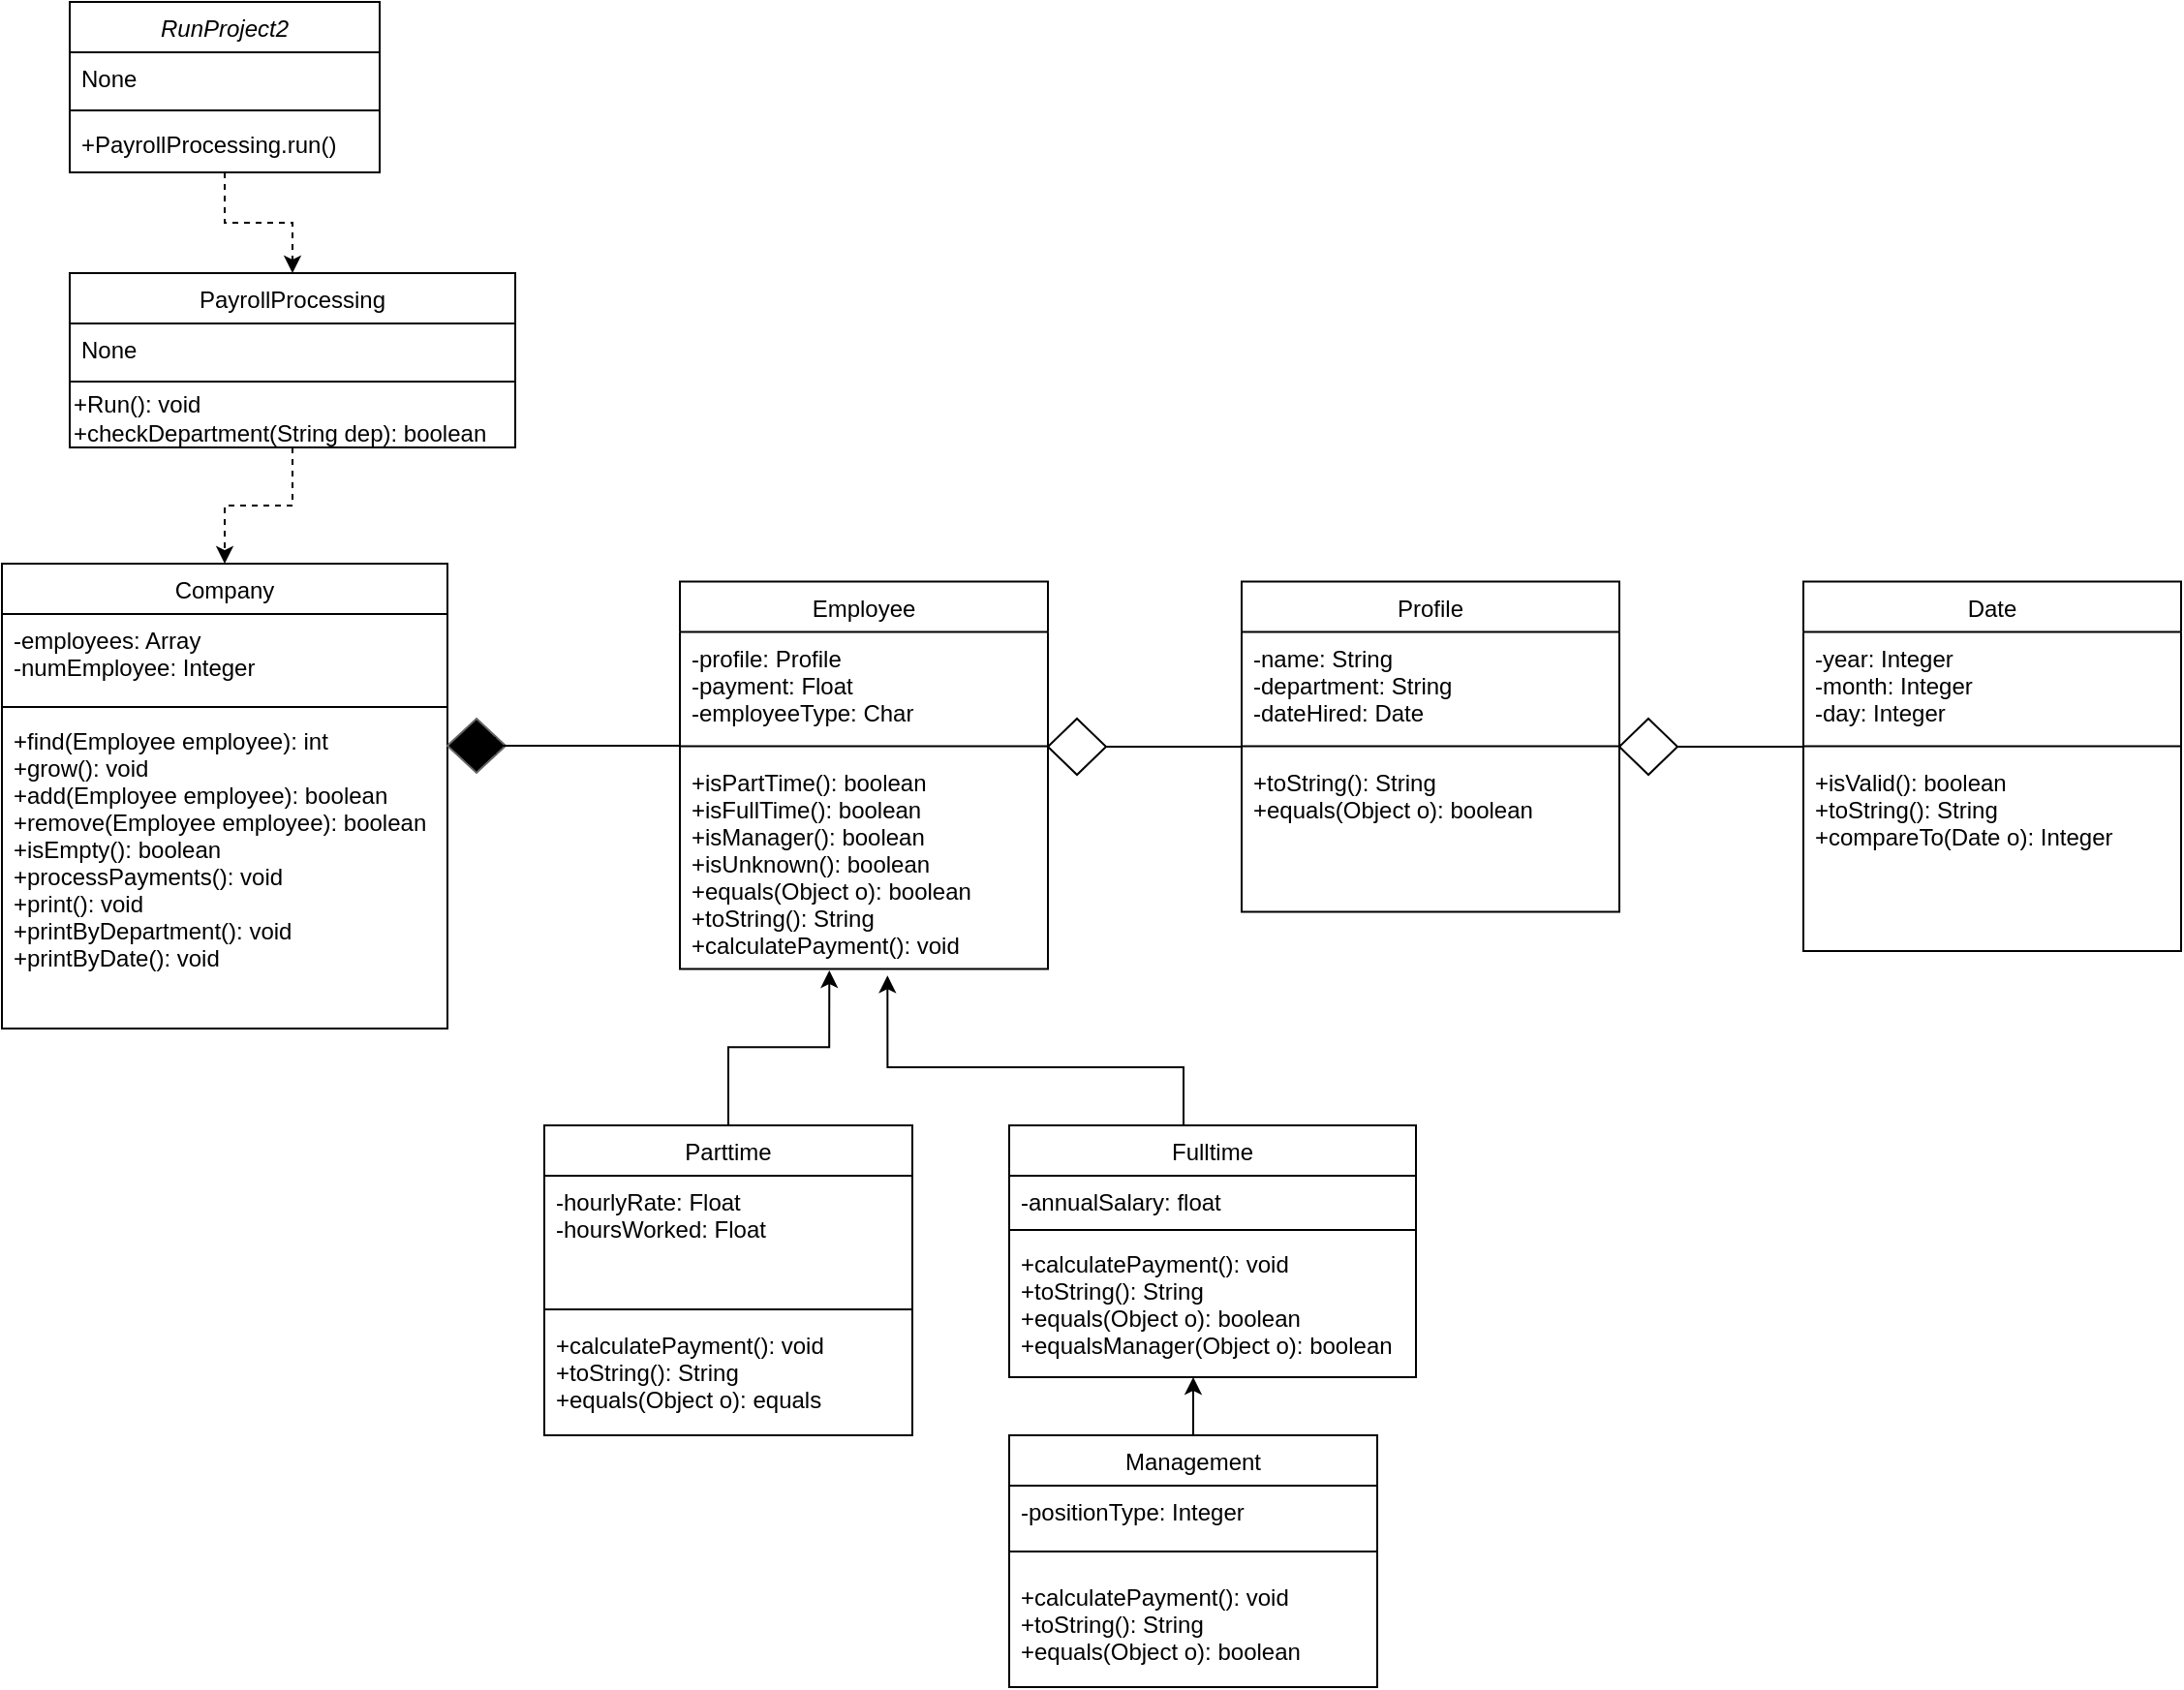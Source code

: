 <mxfile version="14.4.2" type="device"><diagram id="C5RBs43oDa-KdzZeNtuy" name="Page-1"><mxGraphModel dx="644" dy="685" grid="1" gridSize="10" guides="1" tooltips="1" connect="1" arrows="1" fold="1" page="1" pageScale="1" pageWidth="827" pageHeight="1169" math="0" shadow="0"><root><mxCell id="WIyWlLk6GJQsqaUBKTNV-0"/><mxCell id="WIyWlLk6GJQsqaUBKTNV-1" parent="WIyWlLk6GJQsqaUBKTNV-0"/><mxCell id="HfLVBWk7cFYxpYuIdrru-0" style="edgeStyle=orthogonalEdgeStyle;rounded=0;orthogonalLoop=1;jettySize=auto;html=1;exitX=0.5;exitY=1;exitDx=0;exitDy=0;entryX=0.5;entryY=0;entryDx=0;entryDy=0;jumpStyle=none;sourcePerimeterSpacing=0;dashed=1;" parent="WIyWlLk6GJQsqaUBKTNV-1" source="zkfFHV4jXpPFQw0GAbJ--0" target="zkfFHV4jXpPFQw0GAbJ--6" edge="1"><mxGeometry relative="1" as="geometry"/></mxCell><mxCell id="zkfFHV4jXpPFQw0GAbJ--0" value="RunProject2" style="swimlane;fontStyle=2;align=center;verticalAlign=top;childLayout=stackLayout;horizontal=1;startSize=26;horizontalStack=0;resizeParent=1;resizeLast=0;collapsible=1;marginBottom=0;rounded=0;shadow=0;strokeWidth=1;" parent="WIyWlLk6GJQsqaUBKTNV-1" vertex="1"><mxGeometry x="75" y="170" width="160" height="88" as="geometry"><mxRectangle x="230" y="140" width="160" height="26" as="alternateBounds"/></mxGeometry></mxCell><mxCell id="zkfFHV4jXpPFQw0GAbJ--1" value="None" style="text;align=left;verticalAlign=top;spacingLeft=4;spacingRight=4;overflow=hidden;rotatable=0;points=[[0,0.5],[1,0.5]];portConstraint=eastwest;" parent="zkfFHV4jXpPFQw0GAbJ--0" vertex="1"><mxGeometry y="26" width="160" height="26" as="geometry"/></mxCell><mxCell id="zkfFHV4jXpPFQw0GAbJ--4" value="" style="line;html=1;strokeWidth=1;align=left;verticalAlign=middle;spacingTop=-1;spacingLeft=3;spacingRight=3;rotatable=0;labelPosition=right;points=[];portConstraint=eastwest;" parent="zkfFHV4jXpPFQw0GAbJ--0" vertex="1"><mxGeometry y="52" width="160" height="8" as="geometry"/></mxCell><mxCell id="zkfFHV4jXpPFQw0GAbJ--5" value="+PayrollProcessing.run()" style="text;align=left;verticalAlign=top;spacingLeft=4;spacingRight=4;overflow=hidden;rotatable=0;points=[[0,0.5],[1,0.5]];portConstraint=eastwest;" parent="zkfFHV4jXpPFQw0GAbJ--0" vertex="1"><mxGeometry y="60" width="160" height="26" as="geometry"/></mxCell><mxCell id="HfLVBWk7cFYxpYuIdrru-2" style="edgeStyle=orthogonalEdgeStyle;rounded=0;jumpStyle=none;orthogonalLoop=1;jettySize=auto;html=1;exitX=0.5;exitY=1;exitDx=0;exitDy=0;entryX=0.5;entryY=0;entryDx=0;entryDy=0;dashed=1;sourcePerimeterSpacing=0;strokeColor=#000000;" parent="WIyWlLk6GJQsqaUBKTNV-1" source="zkfFHV4jXpPFQw0GAbJ--6" target="zkfFHV4jXpPFQw0GAbJ--13" edge="1"><mxGeometry relative="1" as="geometry"/></mxCell><mxCell id="zkfFHV4jXpPFQw0GAbJ--6" value="PayrollProcessing" style="swimlane;fontStyle=0;align=center;verticalAlign=top;childLayout=stackLayout;horizontal=1;startSize=26;horizontalStack=0;resizeParent=1;resizeLast=0;collapsible=1;marginBottom=0;rounded=0;shadow=0;strokeWidth=1;" parent="WIyWlLk6GJQsqaUBKTNV-1" vertex="1"><mxGeometry x="75" y="310" width="230" height="90" as="geometry"><mxRectangle x="130" y="380" width="160" height="26" as="alternateBounds"/></mxGeometry></mxCell><mxCell id="zkfFHV4jXpPFQw0GAbJ--7" value="None" style="text;align=left;verticalAlign=top;spacingLeft=4;spacingRight=4;overflow=hidden;rotatable=0;points=[[0,0.5],[1,0.5]];portConstraint=eastwest;" parent="zkfFHV4jXpPFQw0GAbJ--6" vertex="1"><mxGeometry y="26" width="230" height="26" as="geometry"/></mxCell><mxCell id="zkfFHV4jXpPFQw0GAbJ--9" value="" style="line;html=1;strokeWidth=1;align=left;verticalAlign=middle;spacingTop=-1;spacingLeft=3;spacingRight=3;rotatable=0;labelPosition=right;points=[];portConstraint=eastwest;" parent="zkfFHV4jXpPFQw0GAbJ--6" vertex="1"><mxGeometry y="52" width="230" height="8" as="geometry"/></mxCell><mxCell id="HfLVBWk7cFYxpYuIdrru-1" value="+Run(): void&lt;br&gt;+checkDepartment(String dep): boolean" style="text;html=1;align=left;verticalAlign=middle;resizable=0;points=[];autosize=1;" parent="zkfFHV4jXpPFQw0GAbJ--6" vertex="1"><mxGeometry y="60" width="230" height="30" as="geometry"/></mxCell><mxCell id="zkfFHV4jXpPFQw0GAbJ--13" value="Company" style="swimlane;fontStyle=0;align=center;verticalAlign=top;childLayout=stackLayout;horizontal=1;startSize=26;horizontalStack=0;resizeParent=1;resizeLast=0;collapsible=1;marginBottom=0;rounded=0;shadow=0;strokeWidth=1;" parent="WIyWlLk6GJQsqaUBKTNV-1" vertex="1"><mxGeometry x="40" y="460" width="230" height="240" as="geometry"><mxRectangle x="340" y="380" width="170" height="26" as="alternateBounds"/></mxGeometry></mxCell><mxCell id="zkfFHV4jXpPFQw0GAbJ--14" value="-employees: Array&#10;-numEmployee: Integer" style="text;align=left;verticalAlign=top;spacingLeft=4;spacingRight=4;overflow=hidden;rotatable=0;points=[[0,0.5],[1,0.5]];portConstraint=eastwest;" parent="zkfFHV4jXpPFQw0GAbJ--13" vertex="1"><mxGeometry y="26" width="230" height="44" as="geometry"/></mxCell><mxCell id="zkfFHV4jXpPFQw0GAbJ--15" value="" style="line;html=1;strokeWidth=1;align=left;verticalAlign=middle;spacingTop=-1;spacingLeft=3;spacingRight=3;rotatable=0;labelPosition=right;points=[];portConstraint=eastwest;" parent="zkfFHV4jXpPFQw0GAbJ--13" vertex="1"><mxGeometry y="70" width="230" height="8" as="geometry"/></mxCell><mxCell id="HfLVBWk7cFYxpYuIdrru-4" value="+find(Employee employee): int&#10;+grow(): void&#10;+add(Employee employee): boolean&#10;+remove(Employee employee): boolean&#10;+isEmpty(): boolean&#10;+processPayments(): void&#10;+print(): void&#10;+printByDepartment(): void&#10;+printByDate(): void" style="text;align=left;verticalAlign=top;spacingLeft=4;spacingRight=4;overflow=hidden;rotatable=0;points=[[0,0.5],[1,0.5]];portConstraint=eastwest;" parent="zkfFHV4jXpPFQw0GAbJ--13" vertex="1"><mxGeometry y="78" width="230" height="152" as="geometry"/></mxCell><mxCell id="HfLVBWk7cFYxpYuIdrru-10" value="Employee" style="swimlane;fontStyle=0;align=center;verticalAlign=top;childLayout=stackLayout;horizontal=1;startSize=26;horizontalStack=0;resizeParent=1;resizeLast=0;collapsible=1;marginBottom=0;rounded=0;shadow=0;strokeWidth=1;" parent="WIyWlLk6GJQsqaUBKTNV-1" vertex="1"><mxGeometry x="390" y="469.25" width="190" height="200" as="geometry"><mxRectangle x="550" y="140" width="160" height="26" as="alternateBounds"/></mxGeometry></mxCell><mxCell id="HfLVBWk7cFYxpYuIdrru-11" value="-profile: Profile&#10;-payment: Float&#10;-employeeType: Char" style="text;align=left;verticalAlign=top;spacingLeft=4;spacingRight=4;overflow=hidden;rotatable=0;points=[[0,0.5],[1,0.5]];portConstraint=eastwest;" parent="HfLVBWk7cFYxpYuIdrru-10" vertex="1"><mxGeometry y="26" width="190" height="54" as="geometry"/></mxCell><mxCell id="HfLVBWk7cFYxpYuIdrru-16" value="" style="line;html=1;strokeWidth=1;align=left;verticalAlign=middle;spacingTop=-1;spacingLeft=3;spacingRight=3;rotatable=0;labelPosition=right;points=[];portConstraint=eastwest;" parent="HfLVBWk7cFYxpYuIdrru-10" vertex="1"><mxGeometry y="80" width="190" height="10" as="geometry"/></mxCell><mxCell id="HfLVBWk7cFYxpYuIdrru-17" value="+isPartTime(): boolean&#10;+isFullTime(): boolean&#10;+isManager(): boolean&#10;+isUnknown(): boolean&#10;+equals(Object o): boolean&#10;+toString(): String&#10;+calculatePayment(): void" style="text;align=left;verticalAlign=top;spacingLeft=4;spacingRight=4;overflow=hidden;rotatable=0;points=[[0,0.5],[1,0.5]];portConstraint=eastwest;" parent="HfLVBWk7cFYxpYuIdrru-10" vertex="1"><mxGeometry y="90" width="190" height="110" as="geometry"/></mxCell><mxCell id="HfLVBWk7cFYxpYuIdrru-6" value="" style="rhombus;whiteSpace=wrap;html=1;strokeColor=#666666;fillColor=#000000;" parent="WIyWlLk6GJQsqaUBKTNV-1" vertex="1"><mxGeometry x="270" y="540" width="30" height="28" as="geometry"/></mxCell><mxCell id="HfLVBWk7cFYxpYuIdrru-23" style="rounded=0;jumpStyle=none;orthogonalLoop=1;jettySize=auto;html=1;sourcePerimeterSpacing=0;strokeColor=#000000;edgeStyle=orthogonalEdgeStyle;" parent="WIyWlLk6GJQsqaUBKTNV-1" edge="1"><mxGeometry relative="1" as="geometry"><mxPoint x="390" y="554" as="sourcePoint"/><mxPoint x="286" y="554" as="targetPoint"/><Array as="points"><mxPoint x="361" y="554"/><mxPoint x="361" y="554"/></Array></mxGeometry></mxCell><mxCell id="HfLVBWk7cFYxpYuIdrru-24" value="Profile" style="swimlane;fontStyle=0;align=center;verticalAlign=top;childLayout=stackLayout;horizontal=1;startSize=26;horizontalStack=0;resizeParent=1;resizeLast=0;collapsible=1;marginBottom=0;rounded=0;shadow=0;strokeWidth=1;" parent="WIyWlLk6GJQsqaUBKTNV-1" vertex="1"><mxGeometry x="680" y="469.25" width="195" height="170.5" as="geometry"><mxRectangle x="550" y="140" width="160" height="26" as="alternateBounds"/></mxGeometry></mxCell><mxCell id="HfLVBWk7cFYxpYuIdrru-25" value="-name: String&#10;-department: String&#10;-dateHired: Date" style="text;align=left;verticalAlign=top;spacingLeft=4;spacingRight=4;overflow=hidden;rotatable=0;points=[[0,0.5],[1,0.5]];portConstraint=eastwest;" parent="HfLVBWk7cFYxpYuIdrru-24" vertex="1"><mxGeometry y="26" width="195" height="54" as="geometry"/></mxCell><mxCell id="HfLVBWk7cFYxpYuIdrru-26" value="" style="line;html=1;strokeWidth=1;align=left;verticalAlign=middle;spacingTop=-1;spacingLeft=3;spacingRight=3;rotatable=0;labelPosition=right;points=[];portConstraint=eastwest;" parent="HfLVBWk7cFYxpYuIdrru-24" vertex="1"><mxGeometry y="80" width="195" height="10" as="geometry"/></mxCell><mxCell id="HfLVBWk7cFYxpYuIdrru-27" value="+toString(): String&#10;+equals(Object o): boolean" style="text;align=left;verticalAlign=top;spacingLeft=4;spacingRight=4;overflow=hidden;rotatable=0;points=[[0,0.5],[1,0.5]];portConstraint=eastwest;" parent="HfLVBWk7cFYxpYuIdrru-24" vertex="1"><mxGeometry y="90" width="195" height="80" as="geometry"/></mxCell><mxCell id="HfLVBWk7cFYxpYuIdrru-29" value="" style="rhombus;whiteSpace=wrap;html=1;" parent="WIyWlLk6GJQsqaUBKTNV-1" vertex="1"><mxGeometry x="580" y="540" width="30" height="29" as="geometry"/></mxCell><mxCell id="HfLVBWk7cFYxpYuIdrru-32" style="edgeStyle=orthogonalEdgeStyle;rounded=0;jumpStyle=none;orthogonalLoop=1;jettySize=auto;html=1;exitX=0;exitY=0.5;exitDx=0;exitDy=0;entryX=1;entryY=0.5;entryDx=0;entryDy=0;sourcePerimeterSpacing=0;endArrow=none;endFill=0;" parent="WIyWlLk6GJQsqaUBKTNV-1" source="HfLVBWk7cFYxpYuIdrru-27" target="HfLVBWk7cFYxpYuIdrru-29" edge="1"><mxGeometry relative="1" as="geometry"><Array as="points"><mxPoint x="680" y="555"/></Array></mxGeometry></mxCell><mxCell id="HfLVBWk7cFYxpYuIdrru-33" value="Date" style="swimlane;fontStyle=0;align=center;verticalAlign=top;childLayout=stackLayout;horizontal=1;startSize=26;horizontalStack=0;resizeParent=1;resizeLast=0;collapsible=1;marginBottom=0;rounded=0;shadow=0;strokeWidth=1;" parent="WIyWlLk6GJQsqaUBKTNV-1" vertex="1"><mxGeometry x="970" y="469.25" width="195" height="190.75" as="geometry"><mxRectangle x="550" y="140" width="160" height="26" as="alternateBounds"/></mxGeometry></mxCell><mxCell id="HfLVBWk7cFYxpYuIdrru-34" value="-year: Integer&#10;-month: Integer&#10;-day: Integer" style="text;align=left;verticalAlign=top;spacingLeft=4;spacingRight=4;overflow=hidden;rotatable=0;points=[[0,0.5],[1,0.5]];portConstraint=eastwest;" parent="HfLVBWk7cFYxpYuIdrru-33" vertex="1"><mxGeometry y="26" width="195" height="54" as="geometry"/></mxCell><mxCell id="HfLVBWk7cFYxpYuIdrru-35" value="" style="line;html=1;strokeWidth=1;align=left;verticalAlign=middle;spacingTop=-1;spacingLeft=3;spacingRight=3;rotatable=0;labelPosition=right;points=[];portConstraint=eastwest;" parent="HfLVBWk7cFYxpYuIdrru-33" vertex="1"><mxGeometry y="80" width="195" height="10" as="geometry"/></mxCell><mxCell id="HfLVBWk7cFYxpYuIdrru-36" value="+isValid(): boolean&#10;+toString(): String&#10;+compareTo(Date o): Integer" style="text;align=left;verticalAlign=top;spacingLeft=4;spacingRight=4;overflow=hidden;rotatable=0;points=[[0,0.5],[1,0.5]];portConstraint=eastwest;" parent="HfLVBWk7cFYxpYuIdrru-33" vertex="1"><mxGeometry y="90" width="195" height="100" as="geometry"/></mxCell><mxCell id="HfLVBWk7cFYxpYuIdrru-37" style="edgeStyle=orthogonalEdgeStyle;rounded=0;jumpStyle=none;orthogonalLoop=1;jettySize=auto;html=1;exitX=0;exitY=0.5;exitDx=0;exitDy=0;entryX=1;entryY=0.5;entryDx=0;entryDy=0;sourcePerimeterSpacing=0;endArrow=none;endFill=0;" parent="WIyWlLk6GJQsqaUBKTNV-1" source="HfLVBWk7cFYxpYuIdrru-36" edge="1"><mxGeometry relative="1" as="geometry"><mxPoint x="900" y="554.5" as="targetPoint"/><Array as="points"><mxPoint x="970" y="555"/></Array></mxGeometry></mxCell><mxCell id="HfLVBWk7cFYxpYuIdrru-38" value="" style="rhombus;whiteSpace=wrap;html=1;" parent="WIyWlLk6GJQsqaUBKTNV-1" vertex="1"><mxGeometry x="875" y="540" width="30" height="29" as="geometry"/></mxCell><mxCell id="HfLVBWk7cFYxpYuIdrru-39" value="Parttime" style="swimlane;fontStyle=0;align=center;verticalAlign=top;childLayout=stackLayout;horizontal=1;startSize=26;horizontalStack=0;resizeParent=1;resizeLast=0;collapsible=1;marginBottom=0;rounded=0;shadow=0;strokeWidth=1;" parent="WIyWlLk6GJQsqaUBKTNV-1" vertex="1"><mxGeometry x="320" y="750" width="190" height="160" as="geometry"><mxRectangle x="550" y="140" width="160" height="26" as="alternateBounds"/></mxGeometry></mxCell><mxCell id="HfLVBWk7cFYxpYuIdrru-40" value="-hourlyRate: Float&#10;-hoursWorked: Float&#10;" style="text;align=left;verticalAlign=top;spacingLeft=4;spacingRight=4;overflow=hidden;rotatable=0;points=[[0,0.5],[1,0.5]];portConstraint=eastwest;" parent="HfLVBWk7cFYxpYuIdrru-39" vertex="1"><mxGeometry y="26" width="190" height="64" as="geometry"/></mxCell><mxCell id="HfLVBWk7cFYxpYuIdrru-45" value="" style="line;html=1;strokeWidth=1;align=left;verticalAlign=middle;spacingTop=-1;spacingLeft=3;spacingRight=3;rotatable=0;labelPosition=right;points=[];portConstraint=eastwest;" parent="HfLVBWk7cFYxpYuIdrru-39" vertex="1"><mxGeometry y="90" width="190" height="10" as="geometry"/></mxCell><mxCell id="HfLVBWk7cFYxpYuIdrru-47" value="+calculatePayment(): void&#10;+toString(): String&#10;+equals(Object o): equals" style="text;align=left;verticalAlign=top;spacingLeft=4;spacingRight=4;overflow=hidden;rotatable=0;points=[[0,0.5],[1,0.5]];portConstraint=eastwest;" parent="HfLVBWk7cFYxpYuIdrru-39" vertex="1"><mxGeometry y="100" width="190" height="60" as="geometry"/></mxCell><mxCell id="HfLVBWk7cFYxpYuIdrru-51" style="edgeStyle=orthogonalEdgeStyle;rounded=0;jumpStyle=none;orthogonalLoop=1;jettySize=auto;html=1;exitX=0.406;exitY=1.007;exitDx=0;exitDy=0;entryX=0.5;entryY=0;entryDx=0;entryDy=0;startArrow=classic;startFill=1;sourcePerimeterSpacing=0;endArrow=none;endFill=0;strokeColor=#000000;exitPerimeter=0;" parent="WIyWlLk6GJQsqaUBKTNV-1" source="HfLVBWk7cFYxpYuIdrru-17" target="HfLVBWk7cFYxpYuIdrru-39" edge="1"><mxGeometry relative="1" as="geometry"/></mxCell><mxCell id="HfLVBWk7cFYxpYuIdrru-52" value="Fulltime" style="swimlane;fontStyle=0;align=center;verticalAlign=top;childLayout=stackLayout;horizontal=1;startSize=26;horizontalStack=0;resizeParent=1;resizeLast=0;collapsible=1;marginBottom=0;rounded=0;shadow=0;strokeWidth=1;" parent="WIyWlLk6GJQsqaUBKTNV-1" vertex="1"><mxGeometry x="560" y="750" width="210" height="130" as="geometry"><mxRectangle x="550" y="140" width="160" height="26" as="alternateBounds"/></mxGeometry></mxCell><mxCell id="HfLVBWk7cFYxpYuIdrru-53" value="-annualSalary: float" style="text;align=left;verticalAlign=top;spacingLeft=4;spacingRight=4;overflow=hidden;rotatable=0;points=[[0,0.5],[1,0.5]];portConstraint=eastwest;" parent="HfLVBWk7cFYxpYuIdrru-52" vertex="1"><mxGeometry y="26" width="210" height="24" as="geometry"/></mxCell><mxCell id="HfLVBWk7cFYxpYuIdrru-58" value="" style="line;html=1;strokeWidth=1;align=left;verticalAlign=middle;spacingTop=-1;spacingLeft=3;spacingRight=3;rotatable=0;labelPosition=right;points=[];portConstraint=eastwest;" parent="HfLVBWk7cFYxpYuIdrru-52" vertex="1"><mxGeometry y="50" width="210" height="8" as="geometry"/></mxCell><mxCell id="HfLVBWk7cFYxpYuIdrru-59" value="+calculatePayment(): void&#10;+toString(): String&#10;+equals(Object o): boolean&#10;+equalsManager(Object o): boolean" style="text;align=left;verticalAlign=top;spacingLeft=4;spacingRight=4;overflow=hidden;rotatable=0;points=[[0,0.5],[1,0.5]];portConstraint=eastwest;" parent="HfLVBWk7cFYxpYuIdrru-52" vertex="1"><mxGeometry y="58" width="210" height="72" as="geometry"/></mxCell><mxCell id="HfLVBWk7cFYxpYuIdrru-61" style="edgeStyle=orthogonalEdgeStyle;rounded=0;jumpStyle=none;orthogonalLoop=1;jettySize=auto;html=1;entryX=0.5;entryY=0;entryDx=0;entryDy=0;startArrow=classic;startFill=1;sourcePerimeterSpacing=0;endArrow=none;endFill=0;strokeColor=#000000;exitX=0.564;exitY=1.031;exitDx=0;exitDy=0;exitPerimeter=0;" parent="WIyWlLk6GJQsqaUBKTNV-1" source="HfLVBWk7cFYxpYuIdrru-17" target="HfLVBWk7cFYxpYuIdrru-52" edge="1"><mxGeometry relative="1" as="geometry"><mxPoint x="500" y="680" as="sourcePoint"/><Array as="points"><mxPoint x="497" y="720"/><mxPoint x="650" y="720"/><mxPoint x="650" y="750"/></Array></mxGeometry></mxCell><mxCell id="HfLVBWk7cFYxpYuIdrru-62" value="Management" style="swimlane;fontStyle=0;align=center;verticalAlign=top;childLayout=stackLayout;horizontal=1;startSize=26;horizontalStack=0;resizeParent=1;resizeLast=0;collapsible=1;marginBottom=0;rounded=0;shadow=0;strokeWidth=1;" parent="WIyWlLk6GJQsqaUBKTNV-1" vertex="1"><mxGeometry x="560" y="910" width="190" height="130" as="geometry"><mxRectangle x="550" y="140" width="160" height="26" as="alternateBounds"/></mxGeometry></mxCell><mxCell id="HfLVBWk7cFYxpYuIdrru-63" value="-positionType: Integer&#10;" style="text;align=left;verticalAlign=top;spacingLeft=4;spacingRight=4;overflow=hidden;rotatable=0;points=[[0,0.5],[1,0.5]];portConstraint=eastwest;" parent="HfLVBWk7cFYxpYuIdrru-62" vertex="1"><mxGeometry y="26" width="190" height="24" as="geometry"/></mxCell><mxCell id="HfLVBWk7cFYxpYuIdrru-68" value="" style="line;html=1;strokeWidth=1;align=left;verticalAlign=middle;spacingTop=-1;spacingLeft=3;spacingRight=3;rotatable=0;labelPosition=right;points=[];portConstraint=eastwest;" parent="HfLVBWk7cFYxpYuIdrru-62" vertex="1"><mxGeometry y="50" width="190" height="20" as="geometry"/></mxCell><mxCell id="HfLVBWk7cFYxpYuIdrru-69" value="+calculatePayment(): void&#10;+toString(): String&#10;+equals(Object o): boolean" style="text;align=left;verticalAlign=top;spacingLeft=4;spacingRight=4;overflow=hidden;rotatable=0;points=[[0,0.5],[1,0.5]];portConstraint=eastwest;" parent="HfLVBWk7cFYxpYuIdrru-62" vertex="1"><mxGeometry y="70" width="190" height="50" as="geometry"/></mxCell><mxCell id="HfLVBWk7cFYxpYuIdrru-71" style="edgeStyle=orthogonalEdgeStyle;rounded=0;jumpStyle=none;orthogonalLoop=1;jettySize=auto;html=1;entryX=0.5;entryY=0;entryDx=0;entryDy=0;startArrow=classic;startFill=1;sourcePerimeterSpacing=0;endArrow=none;endFill=0;strokeColor=#000000;" parent="WIyWlLk6GJQsqaUBKTNV-1" target="HfLVBWk7cFYxpYuIdrru-62" edge="1"><mxGeometry relative="1" as="geometry"><Array as="points"><mxPoint x="655" y="880"/><mxPoint x="655" y="880"/></Array><mxPoint x="655" y="880" as="sourcePoint"/></mxGeometry></mxCell></root></mxGraphModel></diagram></mxfile>